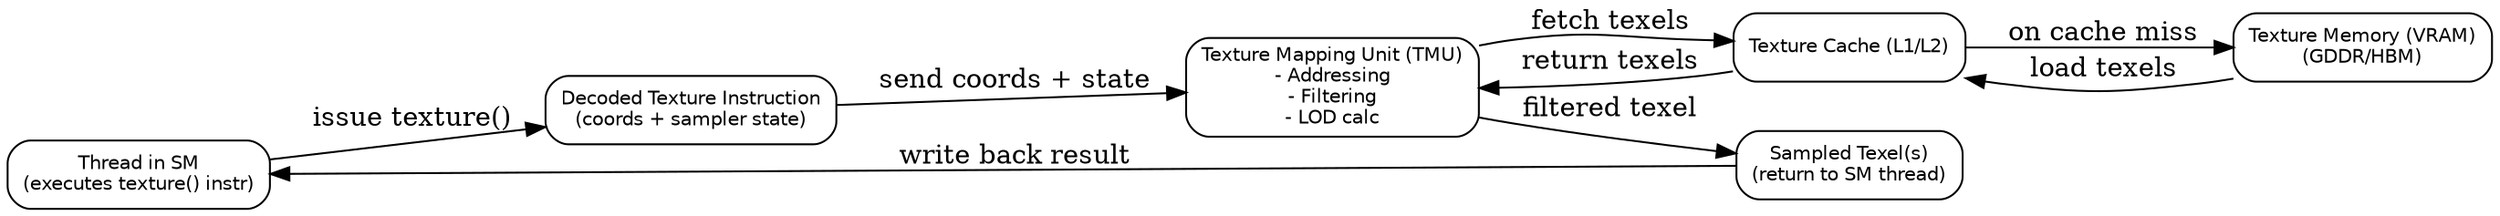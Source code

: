 digraph TextureFetch {
  rankdir=LR;
  node [shape=box, fontname="Helvetica", fontsize=10, style=rounded];

  Thread [label="Thread in SM\n(executes texture() instr)"];
  Instr [label="Decoded Texture Instruction\n(coords + sampler state)"];
  TMU [label="Texture Mapping Unit (TMU)\n- Addressing\n- Filtering\n- LOD calc"];
  TCache [label="Texture Cache (L1/L2)"];
  VRAM [label="Texture Memory (VRAM)\n(GDDR/HBM)"];
  Result [label="Sampled Texel(s)\n(return to SM thread)"];

  Thread -> Instr [label=" issue texture()"];
  Instr -> TMU [label=" send coords + state"];
  TMU -> TCache [label=" fetch texels"];
  TCache -> VRAM [label=" on cache miss"];
  VRAM -> TCache [label=" load texels"];
  TCache -> TMU [label=" return texels"];
  TMU -> Result [label=" filtered texel"];
  Result -> Thread [label=" write back result"];
}
